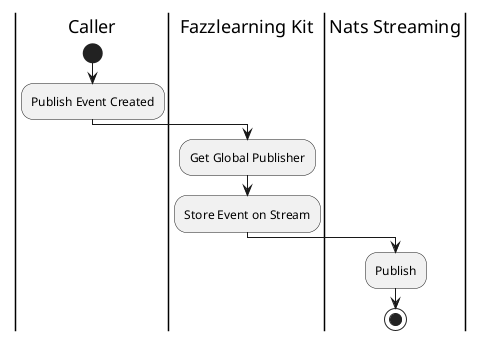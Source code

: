 @startuml PublishEventCreated

skinparam ConditionEndStyle hline
skinparam conditionStyle diamond
skinparam Monochrome true
skinparam Shadowing false

|Caller|
start
:Publish Event Created;

|Fazzlearning Kit|
:Get Global Publisher;
:Store Event on Stream;

|Nats Streaming|
:Publish;
stop
@enduml